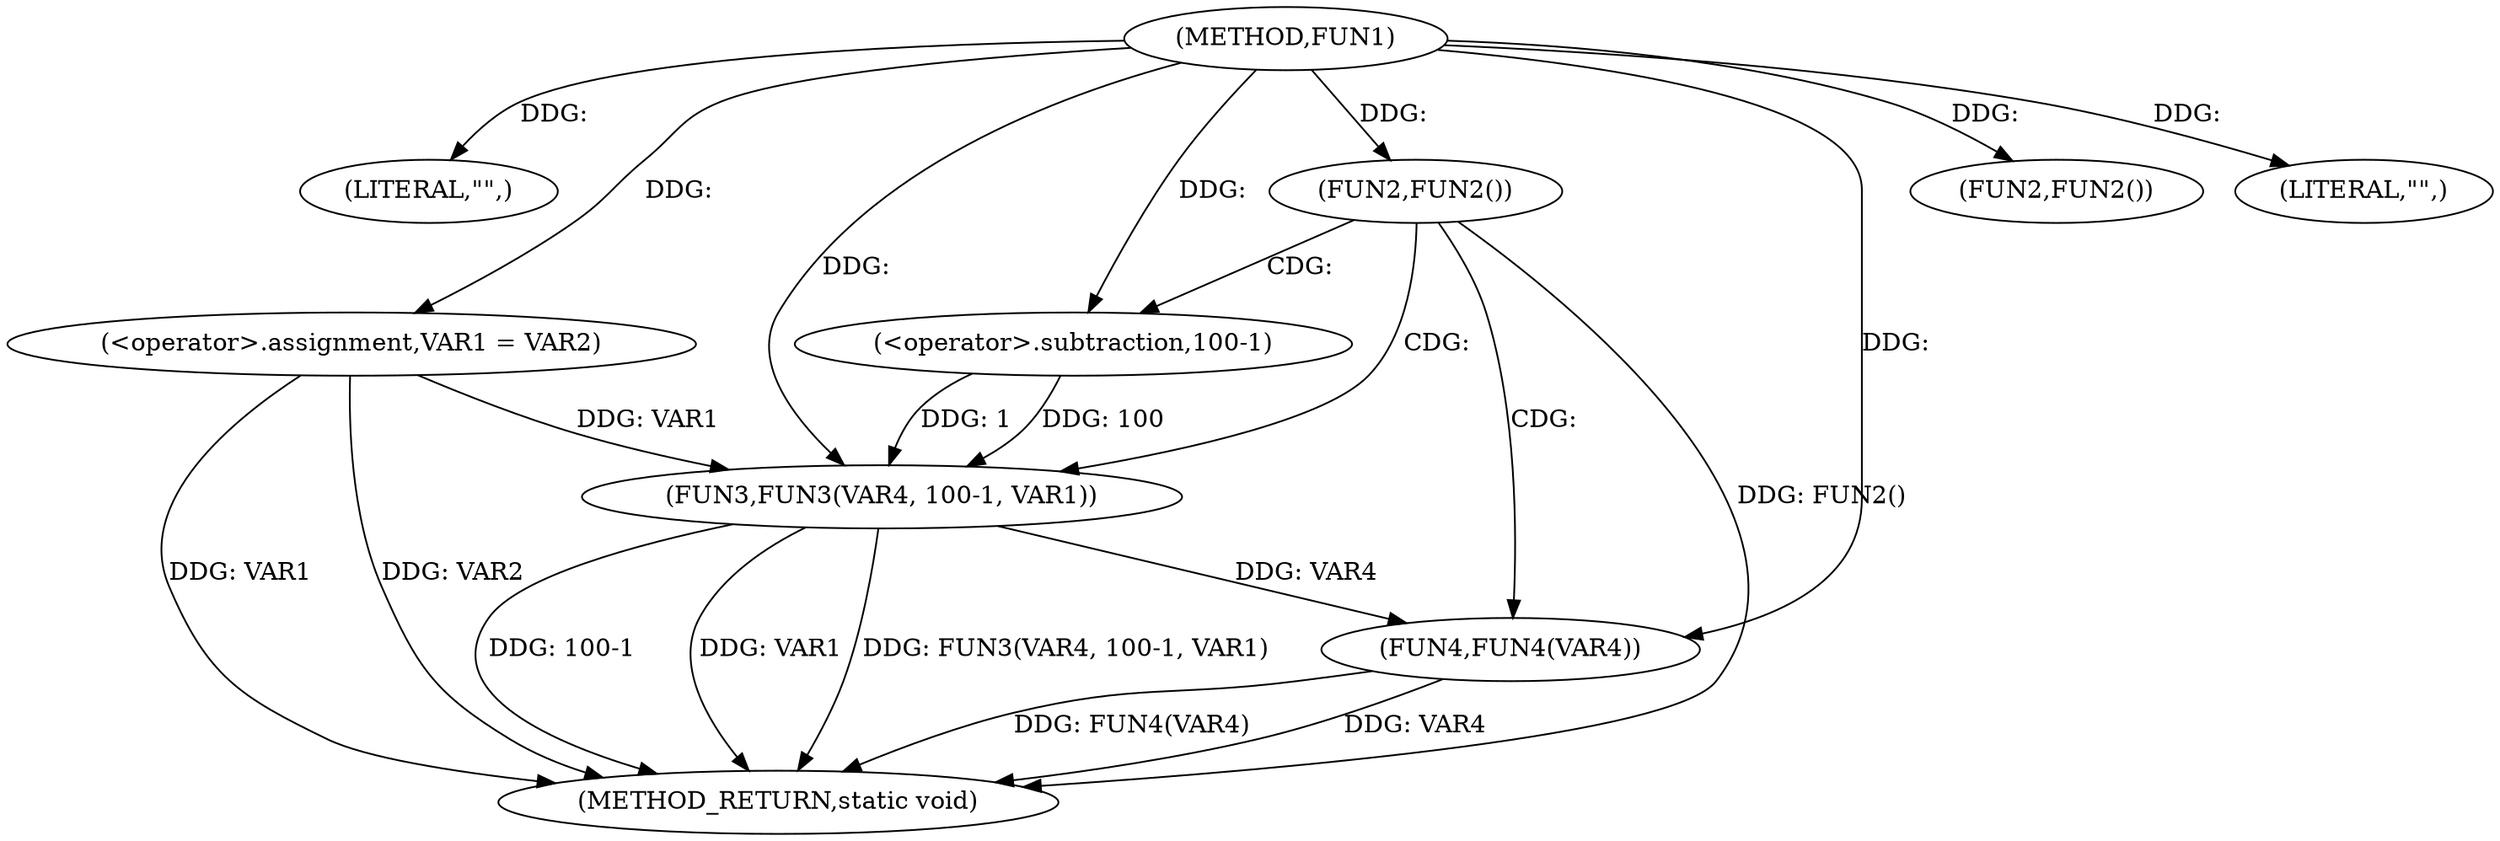 digraph FUN1 {  
"1000100" [label = "(METHOD,FUN1)" ]
"1000123" [label = "(METHOD_RETURN,static void)" ]
"1000103" [label = "(LITERAL,\"\",)" ]
"1000104" [label = "(<operator>.assignment,VAR1 = VAR2)" ]
"1000108" [label = "(FUN2,FUN2())" ]
"1000111" [label = "(FUN2,FUN2())" ]
"1000114" [label = "(LITERAL,\"\",)" ]
"1000115" [label = "(FUN3,FUN3(VAR4, 100-1, VAR1))" ]
"1000117" [label = "(<operator>.subtraction,100-1)" ]
"1000121" [label = "(FUN4,FUN4(VAR4))" ]
  "1000115" -> "1000123"  [ label = "DDG: 100-1"] 
  "1000104" -> "1000123"  [ label = "DDG: VAR1"] 
  "1000115" -> "1000123"  [ label = "DDG: VAR1"] 
  "1000121" -> "1000123"  [ label = "DDG: VAR4"] 
  "1000111" -> "1000123"  [ label = "DDG: FUN2()"] 
  "1000104" -> "1000123"  [ label = "DDG: VAR2"] 
  "1000115" -> "1000123"  [ label = "DDG: FUN3(VAR4, 100-1, VAR1)"] 
  "1000121" -> "1000123"  [ label = "DDG: FUN4(VAR4)"] 
  "1000100" -> "1000103"  [ label = "DDG: "] 
  "1000100" -> "1000104"  [ label = "DDG: "] 
  "1000100" -> "1000108"  [ label = "DDG: "] 
  "1000100" -> "1000111"  [ label = "DDG: "] 
  "1000100" -> "1000114"  [ label = "DDG: "] 
  "1000100" -> "1000115"  [ label = "DDG: "] 
  "1000117" -> "1000115"  [ label = "DDG: 100"] 
  "1000117" -> "1000115"  [ label = "DDG: 1"] 
  "1000100" -> "1000117"  [ label = "DDG: "] 
  "1000104" -> "1000115"  [ label = "DDG: VAR1"] 
  "1000115" -> "1000121"  [ label = "DDG: VAR4"] 
  "1000100" -> "1000121"  [ label = "DDG: "] 
  "1000111" -> "1000115"  [ label = "CDG: "] 
  "1000111" -> "1000121"  [ label = "CDG: "] 
  "1000111" -> "1000117"  [ label = "CDG: "] 
}
